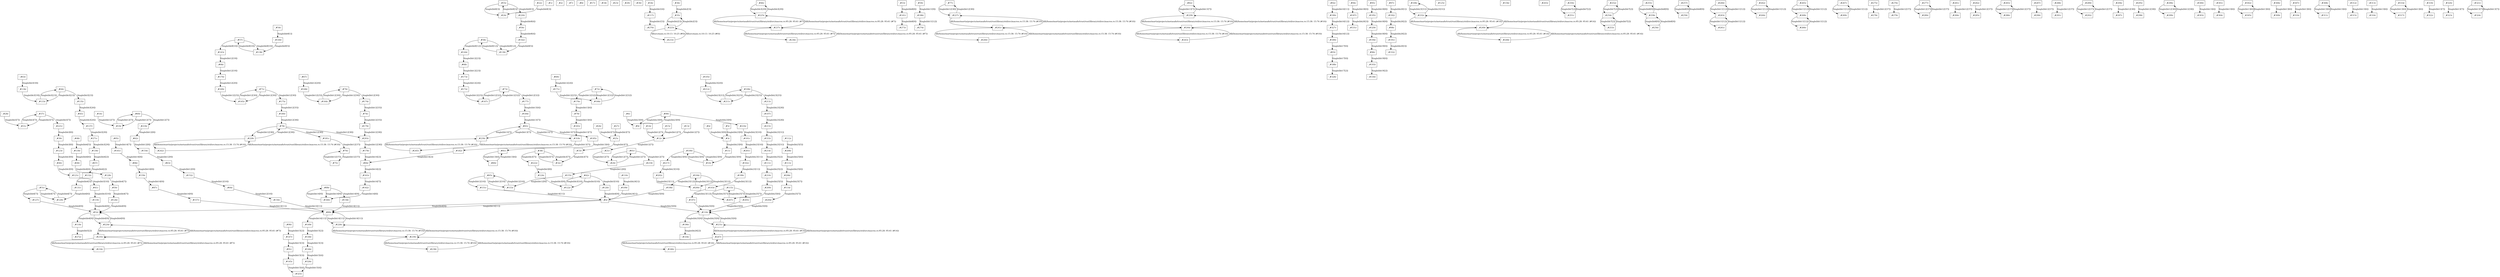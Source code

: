 digraph RegionInferenceContext {
    r0[label="\'_#0r"][shape="box"];
    r1[label="\'_#1r"][shape="box"];
    r2[label="\'_#2r"][shape="box"];
    r3[label="\'_#3r"][shape="box"];
    r4[label="\'_#4r"][shape="box"];
    r5[label="\'_#5r"][shape="box"];
    r6[label="\'_#6r"][shape="box"];
    r7[label="\'_#7r"][shape="box"];
    r8[label="\'_#8r"][shape="box"];
    r9[label="\'_#9r"][shape="box"];
    r10[label="\'_#10r"][shape="box"];
    r11[label="\'_#11r"][shape="box"];
    r12[label="\'_#12r"][shape="box"];
    r13[label="\'_#13r"][shape="box"];
    r14[label="\'_#14r"][shape="box"];
    r15[label="\'_#15r"][shape="box"];
    r16[label="\'_#16r"][shape="box"];
    r17[label="\'_#17r"][shape="box"];
    r18[label="\'_#18r"][shape="box"];
    r19[label="\'_#19r"][shape="box"];
    r20[label="\'_#20r"][shape="box"];
    r21[label="\'_#21r"][shape="box"];
    r22[label="\'_#22r"][shape="box"];
    r23[label="\'_#23r"][shape="box"];
    r24[label="\'_#24r"][shape="box"];
    r25[label="\'_#25r"][shape="box"];
    r26[label="\'_#26r"][shape="box"];
    r27[label="\'_#27r"][shape="box"];
    r28[label="\'_#28r"][shape="box"];
    r29[label="\'_#29r"][shape="box"];
    r30[label="\'_#30r"][shape="box"];
    r31[label="\'_#31r"][shape="box"];
    r32[label="\'_#32r"][shape="box"];
    r33[label="\'_#33r"][shape="box"];
    r34[label="\'_#34r"][shape="box"];
    r35[label="\'_#35r"][shape="box"];
    r36[label="\'_#36r"][shape="box"];
    r37[label="\'_#37r"][shape="box"];
    r38[label="\'_#38r"][shape="box"];
    r39[label="\'_#39r"][shape="box"];
    r40[label="\'_#40r"][shape="box"];
    r41[label="\'_#41r"][shape="box"];
    r42[label="\'_#42r"][shape="box"];
    r43[label="\'_#43r"][shape="box"];
    r44[label="\'_#44r"][shape="box"];
    r45[label="\'_#45r"][shape="box"];
    r46[label="\'_#46r"][shape="box"];
    r47[label="\'_#47r"][shape="box"];
    r48[label="\'_#48r"][shape="box"];
    r49[label="\'_#49r"][shape="box"];
    r50[label="\'_#50r"][shape="box"];
    r51[label="\'_#51r"][shape="box"];
    r52[label="\'_#52r"][shape="box"];
    r53[label="\'_#53r"][shape="box"];
    r54[label="\'_#54r"][shape="box"];
    r55[label="\'_#55r"][shape="box"];
    r56[label="\'_#56r"][shape="box"];
    r57[label="\'_#57r"][shape="box"];
    r58[label="\'_#58r"][shape="box"];
    r59[label="\'_#59r"][shape="box"];
    r60[label="\'_#60r"][shape="box"];
    r61[label="\'_#61r"][shape="box"];
    r62[label="\'_#62r"][shape="box"];
    r63[label="\'_#63r"][shape="box"];
    r64[label="\'_#64r"][shape="box"];
    r65[label="\'_#65r"][shape="box"];
    r66[label="\'_#66r"][shape="box"];
    r67[label="\'_#67r"][shape="box"];
    r68[label="\'_#68r"][shape="box"];
    r69[label="\'_#69r"][shape="box"];
    r70[label="\'_#70r"][shape="box"];
    r71[label="\'_#71r"][shape="box"];
    r72[label="\'_#72r"][shape="box"];
    r73[label="\'_#73r"][shape="box"];
    r74[label="\'_#74r"][shape="box"];
    r75[label="\'_#75r"][shape="box"];
    r76[label="\'_#76r"][shape="box"];
    r77[label="\'_#77r"][shape="box"];
    r78[label="\'_#78r"][shape="box"];
    r79[label="\'_#79r"][shape="box"];
    r80[label="\'_#80r"][shape="box"];
    r81[label="\'_#81r"][shape="box"];
    r82[label="\'_#82r"][shape="box"];
    r83[label="\'_#83r"][shape="box"];
    r84[label="\'_#84r"][shape="box"];
    r85[label="\'_#85r"][shape="box"];
    r86[label="\'_#86r"][shape="box"];
    r87[label="\'_#87r"][shape="box"];
    r88[label="\'_#88r"][shape="box"];
    r89[label="\'_#89r"][shape="box"];
    r90[label="\'_#90r"][shape="box"];
    r91[label="\'_#91r"][shape="box"];
    r92[label="\'_#92r"][shape="box"];
    r93[label="\'_#93r"][shape="box"];
    r94[label="\'_#94r"][shape="box"];
    r95[label="\'_#95r"][shape="box"];
    r96[label="\'_#96r"][shape="box"];
    r97[label="\'_#97r"][shape="box"];
    r98[label="\'_#98r"][shape="box"];
    r99[label="\'_#99r"][shape="box"];
    r100[label="\'_#100r"][shape="box"];
    r101[label="\'_#101r"][shape="box"];
    r102[label="\'_#102r"][shape="box"];
    r103[label="\'_#103r"][shape="box"];
    r104[label="\'_#104r"][shape="box"];
    r105[label="\'_#105r"][shape="box"];
    r106[label="\'_#106r"][shape="box"];
    r107[label="\'_#107r"][shape="box"];
    r108[label="\'_#108r"][shape="box"];
    r109[label="\'_#109r"][shape="box"];
    r110[label="\'_#110r"][shape="box"];
    r111[label="\'_#111r"][shape="box"];
    r112[label="\'_#112r"][shape="box"];
    r113[label="\'_#113r"][shape="box"];
    r114[label="\'_#114r"][shape="box"];
    r115[label="\'_#115r"][shape="box"];
    r116[label="\'_#116r"][shape="box"];
    r117[label="\'_#117r"][shape="box"];
    r118[label="\'_#118r"][shape="box"];
    r119[label="\'_#119r"][shape="box"];
    r120[label="\'_#120r"][shape="box"];
    r121[label="\'_#121r"][shape="box"];
    r122[label="\'_#122r"][shape="box"];
    r123[label="\'_#123r"][shape="box"];
    r124[label="\'_#124r"][shape="box"];
    r125[label="\'_#125r"][shape="box"];
    r126[label="\'_#126r"][shape="box"];
    r127[label="\'_#127r"][shape="box"];
    r128[label="\'_#128r"][shape="box"];
    r129[label="\'_#129r"][shape="box"];
    r130[label="\'_#130r"][shape="box"];
    r131[label="\'_#131r"][shape="box"];
    r132[label="\'_#132r"][shape="box"];
    r133[label="\'_#133r"][shape="box"];
    r134[label="\'_#134r"][shape="box"];
    r135[label="\'_#135r"][shape="box"];
    r136[label="\'_#136r"][shape="box"];
    r137[label="\'_#137r"][shape="box"];
    r138[label="\'_#138r"][shape="box"];
    r139[label="\'_#139r"][shape="box"];
    r140[label="\'_#140r"][shape="box"];
    r141[label="\'_#141r"][shape="box"];
    r142[label="\'_#142r"][shape="box"];
    r143[label="\'_#143r"][shape="box"];
    r144[label="\'_#144r"][shape="box"];
    r145[label="\'_#145r"][shape="box"];
    r146[label="\'_#146r"][shape="box"];
    r147[label="\'_#147r"][shape="box"];
    r148[label="\'_#148r"][shape="box"];
    r149[label="\'_#149r"][shape="box"];
    r150[label="\'_#150r"][shape="box"];
    r151[label="\'_#151r"][shape="box"];
    r152[label="\'_#152r"][shape="box"];
    r153[label="\'_#153r"][shape="box"];
    r154[label="\'_#154r"][shape="box"];
    r155[label="\'_#155r"][shape="box"];
    r156[label="\'_#156r"][shape="box"];
    r157[label="\'_#157r"][shape="box"];
    r158[label="\'_#158r"][shape="box"];
    r159[label="\'_#159r"][shape="box"];
    r160[label="\'_#160r"][shape="box"];
    r161[label="\'_#161r"][shape="box"];
    r162[label="\'_#162r"][shape="box"];
    r163[label="\'_#163r"][shape="box"];
    r164[label="\'_#164r"][shape="box"];
    r165[label="\'_#165r"][shape="box"];
    r166[label="\'_#166r"][shape="box"];
    r167[label="\'_#167r"][shape="box"];
    r168[label="\'_#168r"][shape="box"];
    r169[label="\'_#169r"][shape="box"];
    r170[label="\'_#170r"][shape="box"];
    r171[label="\'_#171r"][shape="box"];
    r172[label="\'_#172r"][shape="box"];
    r173[label="\'_#173r"][shape="box"];
    r174[label="\'_#174r"][shape="box"];
    r175[label="\'_#175r"][shape="box"];
    r176[label="\'_#176r"][shape="box"];
    r177[label="\'_#177r"][shape="box"];
    r178[label="\'_#178r"][shape="box"];
    r179[label="\'_#179r"][shape="box"];
    r180[label="\'_#180r"][shape="box"];
    r181[label="\'_#181r"][shape="box"];
    r182[label="\'_#182r"][shape="box"];
    r183[label="\'_#183r"][shape="box"];
    r184[label="\'_#184r"][shape="box"];
    r185[label="\'_#185r"][shape="box"];
    r186[label="\'_#186r"][shape="box"];
    r187[label="\'_#187r"][shape="box"];
    r188[label="\'_#188r"][shape="box"];
    r189[label="\'_#189r"][shape="box"];
    r190[label="\'_#190r"][shape="box"];
    r191[label="\'_#191r"][shape="box"];
    r192[label="\'_#192r"][shape="box"];
    r193[label="\'_#193r"][shape="box"];
    r194[label="\'_#194r"][shape="box"];
    r195[label="\'_#195r"][shape="box"];
    r196[label="\'_#196r"][shape="box"];
    r197[label="\'_#197r"][shape="box"];
    r198[label="\'_#198r"][shape="box"];
    r199[label="\'_#199r"][shape="box"];
    r200[label="\'_#200r"][shape="box"];
    r201[label="\'_#201r"][shape="box"];
    r202[label="\'_#202r"][shape="box"];
    r203[label="\'_#203r"][shape="box"];
    r204[label="\'_#204r"][shape="box"];
    r205[label="\'_#205r"][shape="box"];
    r206[label="\'_#206r"][shape="box"];
    r207[label="\'_#207r"][shape="box"];
    r208[label="\'_#208r"][shape="box"];
    r209[label="\'_#209r"][shape="box"];
    r210[label="\'_#210r"][shape="box"];
    r211[label="\'_#211r"][shape="box"];
    r212[label="\'_#212r"][shape="box"];
    r213[label="\'_#213r"][shape="box"];
    r214[label="\'_#214r"][shape="box"];
    r215[label="\'_#215r"][shape="box"];
    r216[label="\'_#216r"][shape="box"];
    r217[label="\'_#217r"][shape="box"];
    r218[label="\'_#218r"][shape="box"];
    r219[label="\'_#219r"][shape="box"];
    r220[label="\'_#220r"][shape="box"];
    r221[label="\'_#221r"][shape="box"];
    r222[label="\'_#222r"][shape="box"];
    r223[label="\'_#223r"][shape="box"];
    r224[label="\'_#224r"][shape="box"];
    r225[label="\'_#225r"][shape="box"];
    r226[label="\'_#226r"][shape="box"];
    r227[label="\'_#227r"][shape="box"];
    r228[label="\'_#228r"][shape="box"];
    r229[label="\'_#229r"][shape="box"];
    r230[label="\'_#230r"][shape="box"];
    r231[label="\'_#231r"][shape="box"];
    r232[label="\'_#232r"][shape="box"];
    r233[label="\'_#233r"][shape="box"];
    r234[label="\'_#234r"][shape="box"];
    r235[label="\'_#235r"][shape="box"];
    r236[label="\'_#236r"][shape="box"];
    r237[label="\'_#237r"][shape="box"];
    r238[label="\'_#238r"][shape="box"];
    r239[label="\'_#239r"][shape="box"];
    r240[label="\'_#240r"][shape="box"];
    r241[label="\'_#241r"][shape="box"];
    r242[label="\'_#242r"][shape="box"];
    r243[label="\'_#243r"][shape="box"];
    r244[label="\'_#244r"][shape="box"];
    r245[label="\'_#245r"][shape="box"];
    r246[label="\'_#246r"][shape="box"];
    r247[label="\'_#247r"][shape="box"];
    r248[label="\'_#248r"][shape="box"];
    r249[label="\'_#249r"][shape="box"];
    r250[label="\'_#250r"][shape="box"];
    r251[label="\'_#251r"][shape="box"];
    r252[label="\'_#252r"][shape="box"];
    r253[label="\'_#253r"][shape="box"];
    r254[label="\'_#254r"][shape="box"];
    r255[label="\'_#255r"][shape="box"];
    r256[label="\'_#256r"][shape="box"];
    r257[label="\'_#257r"][shape="box"];
    r258[label="\'_#258r"][shape="box"];
    r259[label="\'_#259r"][shape="box"];
    r260[label="\'_#260r"][shape="box"];
    r261[label="\'_#261r"][shape="box"];
    r262[label="\'_#262r"][shape="box"];
    r263[label="\'_#263r"][shape="box"];
    r264[label="\'_#264r"][shape="box"];
    r265[label="\'_#265r"][shape="box"];
    r266[label="\'_#266r"][shape="box"];
    r267[label="\'_#267r"][shape="box"];
    r268[label="\'_#268r"][shape="box"];
    r269[label="\'_#269r"][shape="box"];
    r270[label="\'_#270r"][shape="box"];
    r271[label="\'_#271r"][shape="box"];
    r272[label="\'_#272r"][shape="box"];
    r273[label="\'_#273r"][shape="box"];
    r274[label="\'_#274r"][shape="box"];
    r275[label="\'_#275r"][shape="box"];
    r276[label="\'_#276r"][shape="box"];
    r277[label="\'_#277r"][shape="box"];
    r278[label="\'_#278r"][shape="box"];
    r279[label="\'_#279r"][shape="box"];
    r280[label="\'_#280r"][shape="box"];
    r281[label="\'_#281r"][shape="box"];
    r282[label="\'_#282r"][shape="box"];
    r283[label="\'_#283r"][shape="box"];
    r284[label="\'_#284r"][shape="box"];
    r285[label="\'_#285r"][shape="box"];
    r286[label="\'_#286r"][shape="box"];
    r287[label="\'_#287r"][shape="box"];
    r288[label="\'_#288r"][shape="box"];
    r289[label="\'_#289r"][shape="box"];
    r290[label="\'_#290r"][shape="box"];
    r291[label="\'_#291r"][shape="box"];
    r292[label="\'_#292r"][shape="box"];
    r293[label="\'_#293r"][shape="box"];
    r294[label="\'_#294r"][shape="box"];
    r295[label="\'_#295r"][shape="box"];
    r296[label="\'_#296r"][shape="box"];
    r297[label="\'_#297r"][shape="box"];
    r298[label="\'_#298r"][shape="box"];
    r299[label="\'_#299r"][shape="box"];
    r300[label="\'_#300r"][shape="box"];
    r301[label="\'_#301r"][shape="box"];
    r302[label="\'_#302r"][shape="box"];
    r303[label="\'_#303r"][shape="box"];
    r304[label="\'_#304r"][shape="box"];
    r305[label="\'_#305r"][shape="box"];
    r306[label="\'_#306r"][shape="box"];
    r307[label="\'_#307r"][shape="box"];
    r308[label="\'_#308r"][shape="box"];
    r309[label="\'_#309r"][shape="box"];
    r310[label="\'_#310r"][shape="box"];
    r311[label="\'_#311r"][shape="box"];
    r312[label="\'_#312r"][shape="box"];
    r313[label="\'_#313r"][shape="box"];
    r314[label="\'_#314r"][shape="box"];
    r315[label="\'_#315r"][shape="box"];
    r316[label="\'_#316r"][shape="box"];
    r317[label="\'_#317r"][shape="box"];
    r318[label="\'_#318r"][shape="box"];
    r319[label="\'_#319r"][shape="box"];
    r320[label="\'_#320r"][shape="box"];
    r321[label="\'_#321r"][shape="box"];
    r322[label="\'_#322r"][shape="box"];
    r323[label="\'_#323r"][shape="box"];
    r324[label="\'_#324r"][shape="box"];
    r325[label="\'_#325r"][shape="box"];
    r326[label="\'_#326r"][shape="box"];
    r327[label="\'_#327r"][shape="box"];
    r328[label="\'_#328r"][shape="box"];
    r329[label="\'_#329r"][shape="box"];
    r330[label="\'_#330r"][shape="box"];
    r331[label="\'_#331r"][shape="box"];
    r332[label="\'_#332r"][shape="box"];
    r333[label="\'_#333r"][shape="box"];
    r334[label="\'_#334r"][shape="box"];
    r223 -> r233[label="All(src/main.rs:10:13: 10:25 (#0))"];
    r233 -> r223[label="All(src/main.rs:10:13: 10:25 (#0))"];
    r224 -> r235[label="All(/home/martin/projects/metasafe/trust/rust/library/std/src/macros.rs:95:28: 95:61 (#7))"];
    r235 -> r224[label="All(/home/martin/projects/metasafe/trust/rust/library/std/src/macros.rs:95:28: 95:61 (#7))"];
    r234 -> r235[label="All(/home/martin/projects/metasafe/trust/rust/library/std/src/macros.rs:95:28: 95:61 (#7))"];
    r235 -> r234[label="All(/home/martin/projects/metasafe/trust/rust/library/std/src/macros.rs:95:28: 95:61 (#7))"];
    r225 -> r237[label="All(/home/martin/projects/metasafe/trust/rust/library/std/src/macros.rs:95:28: 95:61 (#7))"];
    r237 -> r225[label="All(/home/martin/projects/metasafe/trust/rust/library/std/src/macros.rs:95:28: 95:61 (#7))"];
    r236 -> r237[label="All(/home/martin/projects/metasafe/trust/rust/library/std/src/macros.rs:95:28: 95:61 (#7))"];
    r237 -> r236[label="All(/home/martin/projects/metasafe/trust/rust/library/std/src/macros.rs:95:28: 95:61 (#7))"];
    r226 -> r239[label="All(/home/martin/projects/metasafe/trust/rust/library/std/src/macros.rs:15:38: 15:74 (#10))"];
    r239 -> r226[label="All(/home/martin/projects/metasafe/trust/rust/library/std/src/macros.rs:15:38: 15:74 (#10))"];
    r238 -> r239[label="All(/home/martin/projects/metasafe/trust/rust/library/std/src/macros.rs:15:38: 15:74 (#10))"];
    r239 -> r238[label="All(/home/martin/projects/metasafe/trust/rust/library/std/src/macros.rs:15:38: 15:74 (#10))"];
    r227 -> r241[label="All(/home/martin/projects/metasafe/trust/rust/library/std/src/macros.rs:15:38: 15:74 (#10))"];
    r241 -> r227[label="All(/home/martin/projects/metasafe/trust/rust/library/std/src/macros.rs:15:38: 15:74 (#10))"];
    r240 -> r241[label="All(/home/martin/projects/metasafe/trust/rust/library/std/src/macros.rs:15:38: 15:74 (#10))"];
    r241 -> r240[label="All(/home/martin/projects/metasafe/trust/rust/library/std/src/macros.rs:15:38: 15:74 (#10))"];
    r228 -> r242[label="All(/home/martin/projects/metasafe/trust/rust/library/std/src/macros.rs:15:38: 15:74 (#10))"];
    r242 -> r228[label="All(/home/martin/projects/metasafe/trust/rust/library/std/src/macros.rs:15:38: 15:74 (#10))"];
    r229 -> r244[label="All(/home/martin/projects/metasafe/trust/rust/library/std/src/macros.rs:15:38: 15:74 (#10))"];
    r244 -> r229[label="All(/home/martin/projects/metasafe/trust/rust/library/std/src/macros.rs:15:38: 15:74 (#10))"];
    r243 -> r244[label="All(/home/martin/projects/metasafe/trust/rust/library/std/src/macros.rs:15:38: 15:74 (#10))"];
    r244 -> r243[label="All(/home/martin/projects/metasafe/trust/rust/library/std/src/macros.rs:15:38: 15:74 (#10))"];
    r230 -> r245[label="All(/home/martin/projects/metasafe/trust/rust/library/std/src/macros.rs:15:38: 15:74 (#10))"];
    r245 -> r230[label="All(/home/martin/projects/metasafe/trust/rust/library/std/src/macros.rs:15:38: 15:74 (#10))"];
    r231 -> r247[label="All(/home/martin/projects/metasafe/trust/rust/library/std/src/macros.rs:95:28: 95:61 (#14))"];
    r247 -> r231[label="All(/home/martin/projects/metasafe/trust/rust/library/std/src/macros.rs:95:28: 95:61 (#14))"];
    r246 -> r247[label="All(/home/martin/projects/metasafe/trust/rust/library/std/src/macros.rs:95:28: 95:61 (#14))"];
    r247 -> r246[label="All(/home/martin/projects/metasafe/trust/rust/library/std/src/macros.rs:95:28: 95:61 (#14))"];
    r232 -> r249[label="All(/home/martin/projects/metasafe/trust/rust/library/std/src/macros.rs:95:28: 95:61 (#14))"];
    r249 -> r232[label="All(/home/martin/projects/metasafe/trust/rust/library/std/src/macros.rs:95:28: 95:61 (#14))"];
    r248 -> r249[label="All(/home/martin/projects/metasafe/trust/rust/library/std/src/macros.rs:95:28: 95:61 (#14))"];
    r249 -> r248[label="All(/home/martin/projects/metasafe/trust/rust/library/std/src/macros.rs:95:28: 95:61 (#14))"];
    r223 -> r35[label="Single(bb2[3])"];
    r35 -> r223[label="Single(bb2[3])"];
    r25 -> r33[label="Single(bb3[7])"];
    r26 -> r25[label="Single(bb3[7])"];
    r27 -> r25[label="Single(bb3[7])"];
    r28 -> r31[label="Single(bb3[7])"];
    r33 -> r32[label="Single(bb3[7])"];
    r37 -> r31[label="Single(bb3[7])"];
    r31 -> r37[label="Single(bb3[7])"];
    r38 -> r32[label="Single(bb3[7])"];
    r32 -> r38[label="Single(bb3[7])"];
    r44 -> r133[label="Single(bb3[23])"];
    r133 -> r44[label="Single(bb3[23])"];
    r225 -> r46[label="Single(bb3[29])"];
    r46 -> r225[label="Single(bb3[29])"];
    r224 -> r52[label="Single(bb4[9])"];
    r52 -> r224[label="Single(bb4[9])"];
    r250 -> r251[label="Single(bb7[2])"];
    r251 -> r250[label="Single(bb7[2])"];
    r252 -> r254[label="Single(bb7[2])"];
    r253 -> r254[label="Single(bb7[2])"];
    r254 -> r252[label="Single(bb7[2])"];
    r254 -> r253[label="Single(bb7[2])"];
    r255 -> r258[label="Single(bb8[9])"];
    r256 -> r258[label="Single(bb8[9])"];
    r257 -> r259[label="Single(bb8[9])"];
    r258 -> r255[label="Single(bb8[9])"];
    r258 -> r256[label="Single(bb8[9])"];
    r259 -> r257[label="Single(bb8[9])"];
    r22 -> r24[label="Single(bb9[3])"];
    r55 -> r24[label="Single(bb9[3])"];
    r24 -> r55[label="Single(bb9[3])"];
    r57 -> r138[label="Single(bb9[10])"];
    r138 -> r57[label="Single(bb9[10])"];
    r58 -> r139[label="Single(bb9[12])"];
    r139 -> r58[label="Single(bb9[12])"];
    r260 -> r263[label="Single(bb11[12])"];
    r261 -> r263[label="Single(bb11[12])"];
    r262 -> r264[label="Single(bb11[12])"];
    r263 -> r260[label="Single(bb11[12])"];
    r263 -> r261[label="Single(bb11[12])"];
    r264 -> r262[label="Single(bb11[12])"];
    r265 -> r268[label="Single(bb11[12])"];
    r266 -> r268[label="Single(bb11[12])"];
    r267 -> r269[label="Single(bb11[12])"];
    r268 -> r265[label="Single(bb11[12])"];
    r268 -> r266[label="Single(bb11[12])"];
    r269 -> r267[label="Single(bb11[12])"];
    r12 -> r21[label="Single(bb12[7])"];
    r13 -> r12[label="Single(bb12[7])"];
    r14 -> r12[label="Single(bb12[7])"];
    r15 -> r12[label="Single(bb12[7])"];
    r16 -> r19[label="Single(bb12[7])"];
    r21 -> r20[label="Single(bb12[7])"];
    r60 -> r19[label="Single(bb12[7])"];
    r19 -> r60[label="Single(bb12[7])"];
    r61 -> r20[label="Single(bb12[7])"];
    r20 -> r61[label="Single(bb12[7])"];
    r70 -> r164[label="Single(bb12[30])"];
    r164 -> r70[label="Single(bb12[30])"];
    r71 -> r165[label="Single(bb12[30])"];
    r165 -> r71[label="Single(bb12[30])"];
    r72 -> r166[label="Single(bb12[32])"];
    r166 -> r72[label="Single(bb12[32])"];
    r73 -> r167[label="Single(bb12[32])"];
    r167 -> r73[label="Single(bb12[32])"];
    r227 -> r77[label="Single(bb12[38])"];
    r77 -> r227[label="Single(bb12[38])"];
    r228 -> r78[label="Single(bb12[38])"];
    r78 -> r228[label="Single(bb12[38])"];
    r229 -> r82[label="Single(bb13[7])"];
    r82 -> r229[label="Single(bb13[7])"];
    r230 -> r83[label="Single(bb13[7])"];
    r83 -> r230[label="Single(bb13[7])"];
    r226 -> r89[label="Single(bb14[11])"];
    r89 -> r226[label="Single(bb14[11])"];
    r3 -> r11[label="Single(bb23[9])"];
    r4 -> r3[label="Single(bb23[9])"];
    r5 -> r3[label="Single(bb23[9])"];
    r6 -> r9[label="Single(bb23[9])"];
    r11 -> r10[label="Single(bb23[9])"];
    r99 -> r9[label="Single(bb23[9])"];
    r9 -> r99[label="Single(bb23[9])"];
    r100 -> r10[label="Single(bb23[9])"];
    r10 -> r100[label="Single(bb23[9])"];
    r106 -> r211[label="Single(bb23[25])"];
    r211 -> r106[label="Single(bb23[25])"];
    r232 -> r108[label="Single(bb23[31])"];
    r108 -> r232[label="Single(bb23[31])"];
    r109 -> r0[label="Single(bb24[1])"];
    r231 -> r116[label="Single(bb25[9])"];
    r116 -> r231[label="Single(bb25[9])"];
    r34 -> r117[label="Single(bb1[4])"];
    r117 -> r270[label="Single(bb1[5])"];
    r36 -> r35[label="Single(bb2[3])"];
    r37 -> r221[label="Single(bb3[7])"];
    r38 -> r222[label="Single(bb3[7])"];
    r39 -> r123[label="Single(bb3[8])"];
    r222 -> r124[label="Single(bb3[8])"];
    r221 -> r39[label="Single(bb3[8])"];
    r40 -> r121[label="Single(bb3[9])"];
    r124 -> r122[label="Single(bb3[9])"];
    r123 -> r40[label="Single(bb3[9])"];
    r41 -> r119[label="Single(bb3[10])"];
    r42 -> r120[label="Single(bb3[10])"];
    r122 -> r42[label="Single(bb3[10])"];
    r42 -> r122[label="Single(bb3[10])"];
    r121 -> r41[label="Single(bb3[10])"];
    r43 -> r134[label="Single(bb3[18])"];
    r134 -> r133[label="Single(bb3[19])"];
    r44 -> r135[label="Single(bb3[23])"];
    r45 -> r137[label="Single(bb3[26])"];
    r135 -> r45[label="Single(bb3[26])"];
    r271 -> r136[label="Single(bb3[29])"];
    r137 -> r271[label="Single(bb3[29])"];
    r47 -> r132[label="Single(bb4[2])"];
    r136 -> r47[label="Single(bb4[2])"];
    r48 -> r130[label="Single(bb4[5])"];
    r132 -> r131[label="Single(bb4[5])"];
    r49 -> r128[label="Single(bb4[6])"];
    r131 -> r129[label="Single(bb4[6])"];
    r130 -> r49[label="Single(bb4[6])"];
    r50 -> r126[label="Single(bb4[7])"];
    r51 -> r127[label="Single(bb4[7])"];
    r129 -> r51[label="Single(bb4[7])"];
    r51 -> r129[label="Single(bb4[7])"];
    r128 -> r50[label="Single(bb4[7])"];
    r52 -> r118[label="Single(bb4[9])"];
    r0 -> r52[label="Single(bb4[9])"];
    r119 -> r52[label="Single(bb4[9])"];
    r120 -> r0[label="Single(bb4[9])"];
    r126 -> r52[label="Single(bb4[9])"];
    r127 -> r52[label="Single(bb4[9])"];
    r118 -> r272[label="Single(bb5[2])"];
    r53 -> r141[label="Single(bb8[8])"];
    r141 -> r273[label="Single(bb8[9])"];
    r54 -> r140[label="Single(bb9[1])"];
    r55 -> r220[label="Single(bb9[3])"];
    r56 -> r142[label="Single(bb9[4])"];
    r220 -> r56[label="Single(bb9[4])"];
    r140 -> r138[label="Single(bb9[5])"];
    r142 -> r139[label="Single(bb9[5])"];
    r57 -> r143[label="Single(bb9[10])"];
    r58 -> r144[label="Single(bb9[12])"];
    r59 -> r186[label="Single(bb11[9])"];
    r186 -> r274[label="Single(bb11[12])"];
    r60 -> r218[label="Single(bb12[7])"];
    r61 -> r219[label="Single(bb12[7])"];
    r62 -> r154[label="Single(bb12[8])"];
    r219 -> r155[label="Single(bb12[8])"];
    r218 -> r62[label="Single(bb12[8])"];
    r63 -> r152[label="Single(bb12[9])"];
    r155 -> r153[label="Single(bb12[9])"];
    r154 -> r63[label="Single(bb12[9])"];
    r64 -> r150[label="Single(bb12[10])"];
    r65 -> r151[label="Single(bb12[10])"];
    r153 -> r65[label="Single(bb12[10])"];
    r65 -> r153[label="Single(bb12[10])"];
    r152 -> r64[label="Single(bb12[10])"];
    r66 -> r170[label="Single(bb12[19])"];
    r143 -> r66[label="Single(bb12[19])"];
    r67 -> r168[label="Single(bb12[20])"];
    r170 -> r169[label="Single(bb12[20])"];
    r68 -> r173[label="Single(bb12[23])"];
    r144 -> r68[label="Single(bb12[23])"];
    r69 -> r171[label="Single(bb12[24])"];
    r173 -> r172[label="Single(bb12[24])"];
    r168 -> r164[label="Single(bb12[25])"];
    r169 -> r165[label="Single(bb12[25])"];
    r171 -> r166[label="Single(bb12[25])"];
    r172 -> r167[label="Single(bb12[25])"];
    r70 -> r174[label="Single(bb12[30])"];
    r71 -> r175[label="Single(bb12[30])"];
    r72 -> r176[label="Single(bb12[32])"];
    r73 -> r177[label="Single(bb12[32])"];
    r74 -> r179[label="Single(bb12[35])"];
    r175 -> r180[label="Single(bb12[35])"];
    r174 -> r74[label="Single(bb12[35])"];
    r275 -> r278[label="Single(bb12[37])"];
    r181 -> r76[label="Single(bb12[37])"];
    r276 -> r279[label="Single(bb12[37])"];
    r277 -> r280[label="Single(bb12[37])"];
    r280 -> r277[label="Single(bb12[37])"];
    r281 -> r284[label="Single(bb12[37])"];
    r76 -> r75[label="Single(bb12[37])"];
    r282 -> r285[label="Single(bb12[37])"];
    r283 -> r286[label="Single(bb12[37])"];
    r286 -> r283[label="Single(bb12[37])"];
    r287 -> r290[label="Single(bb12[37])"];
    r75 -> r76[label="Single(bb12[37])"];
    r288 -> r291[label="Single(bb12[37])"];
    r292 -> r289[label="Single(bb12[37])"];
    r289 -> r292[label="Single(bb12[37])"];
    r293 -> r178[label="Single(bb12[38])"];
    r78 -> r293[label="Single(bb12[38])"];
    r179 -> r293[label="Single(bb12[38])"];
    r180 -> r78[label="Single(bb12[38])"];
    r294 -> r297[label="Single(bb12[38])"];
    r78 -> r181[label="Single(bb12[38])"];
    r295 -> r298[label="Single(bb12[38])"];
    r296 -> r299[label="Single(bb12[38])"];
    r299 -> r296[label="Single(bb12[38])"];
    r79 -> r183[label="Single(bb13[4])"];
    r177 -> r184[label="Single(bb13[4])"];
    r176 -> r79[label="Single(bb13[4])"];
    r300 -> r303[label="Single(bb13[6])"];
    r185 -> r81[label="Single(bb13[6])"];
    r301 -> r304[label="Single(bb13[6])"];
    r302 -> r305[label="Single(bb13[6])"];
    r305 -> r302[label="Single(bb13[6])"];
    r306 -> r309[label="Single(bb13[6])"];
    r81 -> r80[label="Single(bb13[6])"];
    r307 -> r310[label="Single(bb13[6])"];
    r308 -> r311[label="Single(bb13[6])"];
    r311 -> r308[label="Single(bb13[6])"];
    r312 -> r315[label="Single(bb13[6])"];
    r80 -> r81[label="Single(bb13[6])"];
    r313 -> r316[label="Single(bb13[6])"];
    r317 -> r314[label="Single(bb13[6])"];
    r314 -> r317[label="Single(bb13[6])"];
    r318 -> r182[label="Single(bb13[7])"];
    r83 -> r318[label="Single(bb13[7])"];
    r183 -> r318[label="Single(bb13[7])"];
    r184 -> r83[label="Single(bb13[7])"];
    r319 -> r322[label="Single(bb13[7])"];
    r83 -> r185[label="Single(bb13[7])"];
    r320 -> r323[label="Single(bb13[7])"];
    r321 -> r324[label="Single(bb13[7])"];
    r324 -> r321[label="Single(bb13[7])"];
    r84 -> r163[label="Single(bb14[2])"];
    r178 -> r84[label="Single(bb14[2])"];
    r182 -> r84[label="Single(bb14[2])"];
    r85 -> r161[label="Single(bb14[7])"];
    r163 -> r162[label="Single(bb14[7])"];
    r86 -> r159[label="Single(bb14[8])"];
    r162 -> r160[label="Single(bb14[8])"];
    r161 -> r86[label="Single(bb14[8])"];
    r87 -> r157[label="Single(bb14[9])"];
    r88 -> r158[label="Single(bb14[9])"];
    r160 -> r88[label="Single(bb14[9])"];
    r88 -> r160[label="Single(bb14[9])"];
    r159 -> r87[label="Single(bb14[9])"];
    r89 -> r149[label="Single(bb14[11])"];
    r0 -> r89[label="Single(bb14[11])"];
    r150 -> r89[label="Single(bb14[11])"];
    r151 -> r0[label="Single(bb14[11])"];
    r157 -> r89[label="Single(bb14[11])"];
    r158 -> r89[label="Single(bb14[11])"];
    r90 -> r147[label="Single(bb15[2])"];
    r149 -> r148[label="Single(bb15[2])"];
    r91 -> r145[label="Single(bb15[3])"];
    r148 -> r146[label="Single(bb15[3])"];
    r147 -> r91[label="Single(bb15[3])"];
    r326 -> r325[label="Single(bb15[4])"];
    r145 -> r325[label="Single(bb15[4])"];
    r146 -> r326[label="Single(bb15[4])"];
    r92 -> r190[label="Single(bb16[11])"];
    r327 -> r189[label="Single(bb16[12])"];
    r190 -> r327[label="Single(bb16[12])"];
    r93 -> r188[label="Single(bb17[0])"];
    r189 -> r93[label="Single(bb17[0])"];
    r188 -> r328[label="Single(bb17[2])"];
    r94 -> r187[label="Single(bb18[0])"];
    r95 -> r195[label="Single(bb18[8])"];
    r329 -> r194[label="Single(bb18[9])"];
    r195 -> r329[label="Single(bb18[9])"];
    r96 -> r193[label="Single(bb19[0])"];
    r194 -> r96[label="Single(bb19[0])"];
    r193 -> r330[label="Single(bb19[2])"];
    r97 -> r192[label="Single(bb20[1])"];
    r98 -> r191[label="Single(bb20[2])"];
    r192 -> r98[label="Single(bb20[2])"];
    r187 -> r331[label="Single(bb20[3])"];
    r191 -> r332[label="Single(bb20[3])"];
    r99 -> r216[label="Single(bb23[9])"];
    r100 -> r217[label="Single(bb23[9])"];
    r101 -> r201[label="Single(bb23[10])"];
    r217 -> r202[label="Single(bb23[10])"];
    r216 -> r101[label="Single(bb23[10])"];
    r102 -> r199[label="Single(bb23[11])"];
    r202 -> r200[label="Single(bb23[11])"];
    r201 -> r102[label="Single(bb23[11])"];
    r103 -> r197[label="Single(bb23[12])"];
    r104 -> r198[label="Single(bb23[12])"];
    r200 -> r104[label="Single(bb23[12])"];
    r104 -> r200[label="Single(bb23[12])"];
    r199 -> r103[label="Single(bb23[12])"];
    r105 -> r212[label="Single(bb23[20])"];
    r212 -> r211[label="Single(bb23[21])"];
    r106 -> r213[label="Single(bb23[25])"];
    r107 -> r215[label="Single(bb23[28])"];
    r213 -> r107[label="Single(bb23[28])"];
    r333 -> r214[label="Single(bb23[31])"];
    r215 -> r333[label="Single(bb23[31])"];
    r110 -> r109[label="Single(bb24[1])"];
    r111 -> r210[label="Single(bb25[2])"];
    r214 -> r111[label="Single(bb25[2])"];
    r112 -> r208[label="Single(bb25[5])"];
    r210 -> r209[label="Single(bb25[5])"];
    r113 -> r206[label="Single(bb25[6])"];
    r209 -> r207[label="Single(bb25[6])"];
    r208 -> r113[label="Single(bb25[6])"];
    r114 -> r204[label="Single(bb25[7])"];
    r115 -> r205[label="Single(bb25[7])"];
    r207 -> r115[label="Single(bb25[7])"];
    r115 -> r207[label="Single(bb25[7])"];
    r206 -> r114[label="Single(bb25[7])"];
    r116 -> r196[label="Single(bb25[9])"];
    r0 -> r116[label="Single(bb25[9])"];
    r197 -> r116[label="Single(bb25[9])"];
    r198 -> r0[label="Single(bb25[9])"];
    r204 -> r116[label="Single(bb25[9])"];
    r205 -> r116[label="Single(bb25[9])"];
    r196 -> r334[label="Single(bb26[2])"];
}
